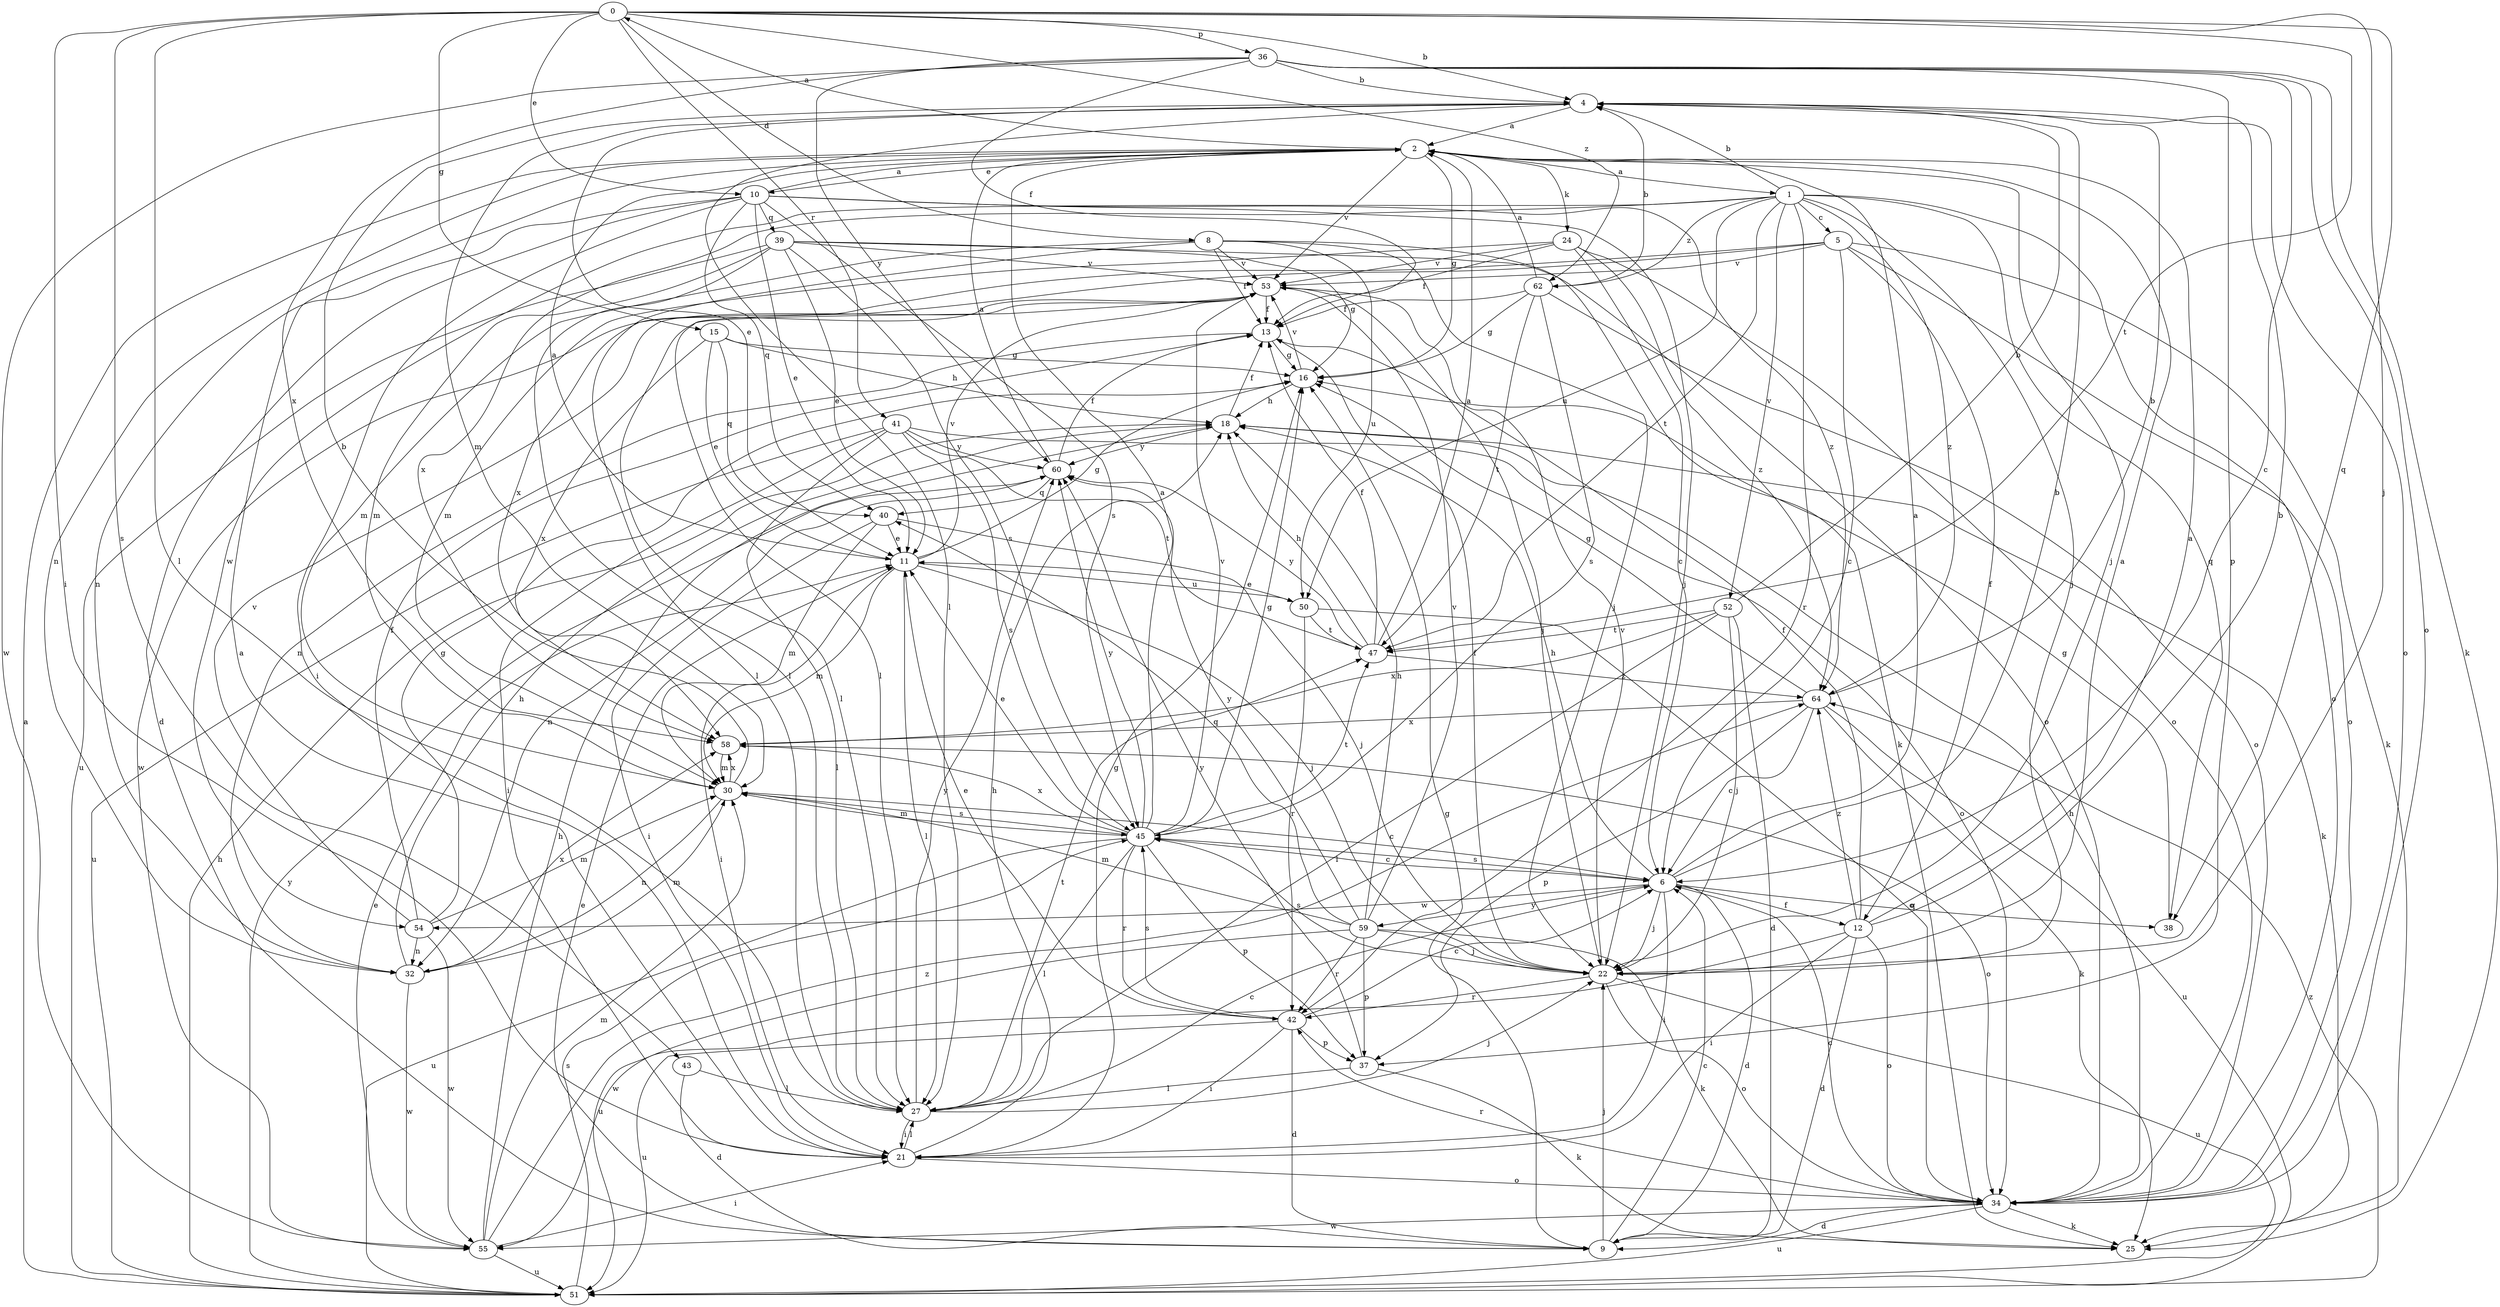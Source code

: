 strict digraph  {
0;
1;
2;
4;
5;
6;
8;
9;
10;
11;
12;
13;
15;
16;
18;
21;
22;
24;
25;
27;
30;
32;
34;
36;
37;
38;
39;
40;
41;
42;
43;
45;
47;
50;
51;
52;
53;
54;
55;
58;
59;
60;
62;
64;
0 -> 4  [label=b];
0 -> 8  [label=d];
0 -> 10  [label=e];
0 -> 15  [label=g];
0 -> 21  [label=i];
0 -> 22  [label=j];
0 -> 27  [label=l];
0 -> 36  [label=p];
0 -> 38  [label=q];
0 -> 41  [label=r];
0 -> 43  [label=s];
0 -> 47  [label=t];
0 -> 62  [label=z];
1 -> 4  [label=b];
1 -> 5  [label=c];
1 -> 22  [label=j];
1 -> 34  [label=o];
1 -> 38  [label=q];
1 -> 42  [label=r];
1 -> 47  [label=t];
1 -> 50  [label=u];
1 -> 52  [label=v];
1 -> 54  [label=w];
1 -> 58  [label=x];
1 -> 62  [label=z];
1 -> 64  [label=z];
2 -> 0  [label=a];
2 -> 1  [label=a];
2 -> 10  [label=e];
2 -> 16  [label=g];
2 -> 22  [label=j];
2 -> 24  [label=k];
2 -> 32  [label=n];
2 -> 53  [label=v];
4 -> 2  [label=a];
4 -> 11  [label=e];
4 -> 27  [label=l];
4 -> 30  [label=m];
4 -> 34  [label=o];
5 -> 6  [label=c];
5 -> 12  [label=f];
5 -> 25  [label=k];
5 -> 27  [label=l];
5 -> 34  [label=o];
5 -> 53  [label=v];
5 -> 58  [label=x];
6 -> 2  [label=a];
6 -> 4  [label=b];
6 -> 9  [label=d];
6 -> 12  [label=f];
6 -> 18  [label=h];
6 -> 21  [label=i];
6 -> 22  [label=j];
6 -> 38  [label=q];
6 -> 45  [label=s];
6 -> 54  [label=w];
6 -> 59  [label=y];
8 -> 13  [label=f];
8 -> 22  [label=j];
8 -> 25  [label=k];
8 -> 27  [label=l];
8 -> 30  [label=m];
8 -> 50  [label=u];
8 -> 53  [label=v];
9 -> 6  [label=c];
9 -> 11  [label=e];
9 -> 16  [label=g];
9 -> 22  [label=j];
10 -> 2  [label=a];
10 -> 9  [label=d];
10 -> 11  [label=e];
10 -> 21  [label=i];
10 -> 22  [label=j];
10 -> 32  [label=n];
10 -> 39  [label=q];
10 -> 40  [label=q];
10 -> 45  [label=s];
10 -> 64  [label=z];
11 -> 2  [label=a];
11 -> 16  [label=g];
11 -> 21  [label=i];
11 -> 22  [label=j];
11 -> 27  [label=l];
11 -> 30  [label=m];
11 -> 50  [label=u];
11 -> 53  [label=v];
12 -> 2  [label=a];
12 -> 4  [label=b];
12 -> 9  [label=d];
12 -> 13  [label=f];
12 -> 21  [label=i];
12 -> 34  [label=o];
12 -> 55  [label=w];
12 -> 64  [label=z];
13 -> 16  [label=g];
13 -> 32  [label=n];
15 -> 11  [label=e];
15 -> 16  [label=g];
15 -> 18  [label=h];
15 -> 40  [label=q];
15 -> 58  [label=x];
16 -> 18  [label=h];
16 -> 53  [label=v];
18 -> 13  [label=f];
18 -> 25  [label=k];
18 -> 60  [label=y];
21 -> 2  [label=a];
21 -> 16  [label=g];
21 -> 18  [label=h];
21 -> 27  [label=l];
21 -> 34  [label=o];
22 -> 2  [label=a];
22 -> 13  [label=f];
22 -> 34  [label=o];
22 -> 42  [label=r];
22 -> 45  [label=s];
22 -> 51  [label=u];
22 -> 53  [label=v];
24 -> 6  [label=c];
24 -> 13  [label=f];
24 -> 30  [label=m];
24 -> 34  [label=o];
24 -> 53  [label=v];
24 -> 64  [label=z];
27 -> 6  [label=c];
27 -> 21  [label=i];
27 -> 22  [label=j];
27 -> 47  [label=t];
27 -> 60  [label=y];
30 -> 4  [label=b];
30 -> 6  [label=c];
30 -> 32  [label=n];
30 -> 45  [label=s];
30 -> 58  [label=x];
32 -> 18  [label=h];
32 -> 30  [label=m];
32 -> 55  [label=w];
32 -> 58  [label=x];
34 -> 6  [label=c];
34 -> 9  [label=d];
34 -> 18  [label=h];
34 -> 25  [label=k];
34 -> 42  [label=r];
34 -> 51  [label=u];
34 -> 55  [label=w];
36 -> 4  [label=b];
36 -> 6  [label=c];
36 -> 13  [label=f];
36 -> 25  [label=k];
36 -> 34  [label=o];
36 -> 37  [label=p];
36 -> 55  [label=w];
36 -> 58  [label=x];
36 -> 60  [label=y];
37 -> 25  [label=k];
37 -> 27  [label=l];
37 -> 60  [label=y];
38 -> 16  [label=g];
39 -> 11  [label=e];
39 -> 16  [label=g];
39 -> 27  [label=l];
39 -> 30  [label=m];
39 -> 34  [label=o];
39 -> 45  [label=s];
39 -> 51  [label=u];
39 -> 53  [label=v];
40 -> 11  [label=e];
40 -> 21  [label=i];
40 -> 22  [label=j];
40 -> 30  [label=m];
41 -> 21  [label=i];
41 -> 27  [label=l];
41 -> 34  [label=o];
41 -> 45  [label=s];
41 -> 47  [label=t];
41 -> 51  [label=u];
41 -> 60  [label=y];
42 -> 6  [label=c];
42 -> 9  [label=d];
42 -> 11  [label=e];
42 -> 21  [label=i];
42 -> 37  [label=p];
42 -> 45  [label=s];
42 -> 51  [label=u];
43 -> 9  [label=d];
43 -> 27  [label=l];
45 -> 2  [label=a];
45 -> 6  [label=c];
45 -> 11  [label=e];
45 -> 16  [label=g];
45 -> 27  [label=l];
45 -> 30  [label=m];
45 -> 37  [label=p];
45 -> 42  [label=r];
45 -> 47  [label=t];
45 -> 51  [label=u];
45 -> 53  [label=v];
45 -> 58  [label=x];
45 -> 60  [label=y];
47 -> 2  [label=a];
47 -> 13  [label=f];
47 -> 18  [label=h];
47 -> 60  [label=y];
47 -> 64  [label=z];
50 -> 11  [label=e];
50 -> 34  [label=o];
50 -> 42  [label=r];
50 -> 47  [label=t];
51 -> 2  [label=a];
51 -> 18  [label=h];
51 -> 45  [label=s];
51 -> 60  [label=y];
51 -> 64  [label=z];
52 -> 4  [label=b];
52 -> 9  [label=d];
52 -> 22  [label=j];
52 -> 27  [label=l];
52 -> 47  [label=t];
52 -> 58  [label=x];
53 -> 13  [label=f];
53 -> 22  [label=j];
53 -> 27  [label=l];
53 -> 55  [label=w];
54 -> 13  [label=f];
54 -> 16  [label=g];
54 -> 30  [label=m];
54 -> 32  [label=n];
54 -> 53  [label=v];
54 -> 55  [label=w];
55 -> 11  [label=e];
55 -> 18  [label=h];
55 -> 21  [label=i];
55 -> 30  [label=m];
55 -> 51  [label=u];
55 -> 64  [label=z];
58 -> 30  [label=m];
58 -> 34  [label=o];
59 -> 18  [label=h];
59 -> 22  [label=j];
59 -> 25  [label=k];
59 -> 30  [label=m];
59 -> 37  [label=p];
59 -> 40  [label=q];
59 -> 42  [label=r];
59 -> 51  [label=u];
59 -> 53  [label=v];
59 -> 60  [label=y];
60 -> 2  [label=a];
60 -> 13  [label=f];
60 -> 32  [label=n];
60 -> 40  [label=q];
62 -> 2  [label=a];
62 -> 4  [label=b];
62 -> 13  [label=f];
62 -> 16  [label=g];
62 -> 34  [label=o];
62 -> 45  [label=s];
62 -> 47  [label=t];
64 -> 4  [label=b];
64 -> 6  [label=c];
64 -> 16  [label=g];
64 -> 25  [label=k];
64 -> 37  [label=p];
64 -> 51  [label=u];
64 -> 58  [label=x];
}
